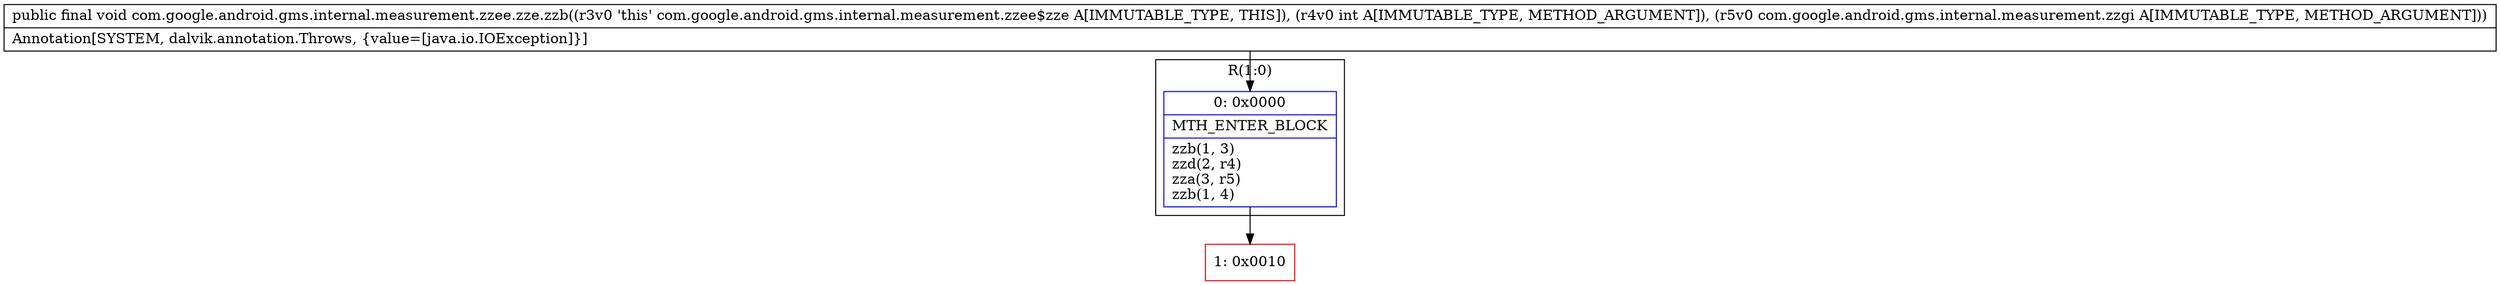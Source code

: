 digraph "CFG forcom.google.android.gms.internal.measurement.zzee.zze.zzb(ILcom\/google\/android\/gms\/internal\/measurement\/zzgi;)V" {
subgraph cluster_Region_1923598928 {
label = "R(1:0)";
node [shape=record,color=blue];
Node_0 [shape=record,label="{0\:\ 0x0000|MTH_ENTER_BLOCK\l|zzb(1, 3)\lzzd(2, r4)\lzza(3, r5)\lzzb(1, 4)\l}"];
}
Node_1 [shape=record,color=red,label="{1\:\ 0x0010}"];
MethodNode[shape=record,label="{public final void com.google.android.gms.internal.measurement.zzee.zze.zzb((r3v0 'this' com.google.android.gms.internal.measurement.zzee$zze A[IMMUTABLE_TYPE, THIS]), (r4v0 int A[IMMUTABLE_TYPE, METHOD_ARGUMENT]), (r5v0 com.google.android.gms.internal.measurement.zzgi A[IMMUTABLE_TYPE, METHOD_ARGUMENT]))  | Annotation[SYSTEM, dalvik.annotation.Throws, \{value=[java.io.IOException]\}]\l}"];
MethodNode -> Node_0;
Node_0 -> Node_1;
}

